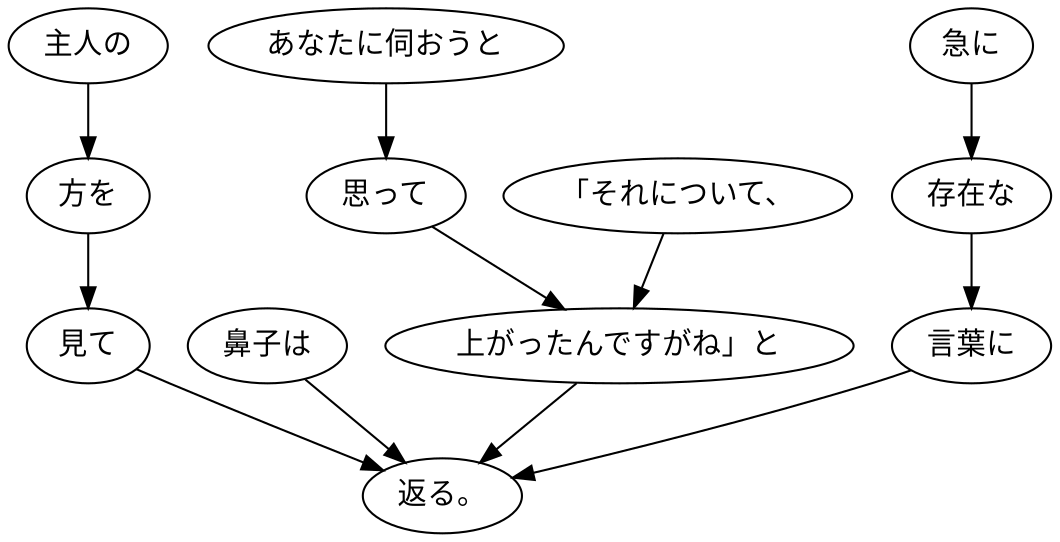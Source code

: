 digraph graph1616 {
	node0 [label="「それについて、"];
	node1 [label="あなたに伺おうと"];
	node2 [label="思って"];
	node3 [label="上がったんですがね」と"];
	node4 [label="鼻子は"];
	node5 [label="主人の"];
	node6 [label="方を"];
	node7 [label="見て"];
	node8 [label="急に"];
	node9 [label="存在な"];
	node10 [label="言葉に"];
	node11 [label="返る。"];
	node0 -> node3;
	node1 -> node2;
	node2 -> node3;
	node3 -> node11;
	node4 -> node11;
	node5 -> node6;
	node6 -> node7;
	node7 -> node11;
	node8 -> node9;
	node9 -> node10;
	node10 -> node11;
}
